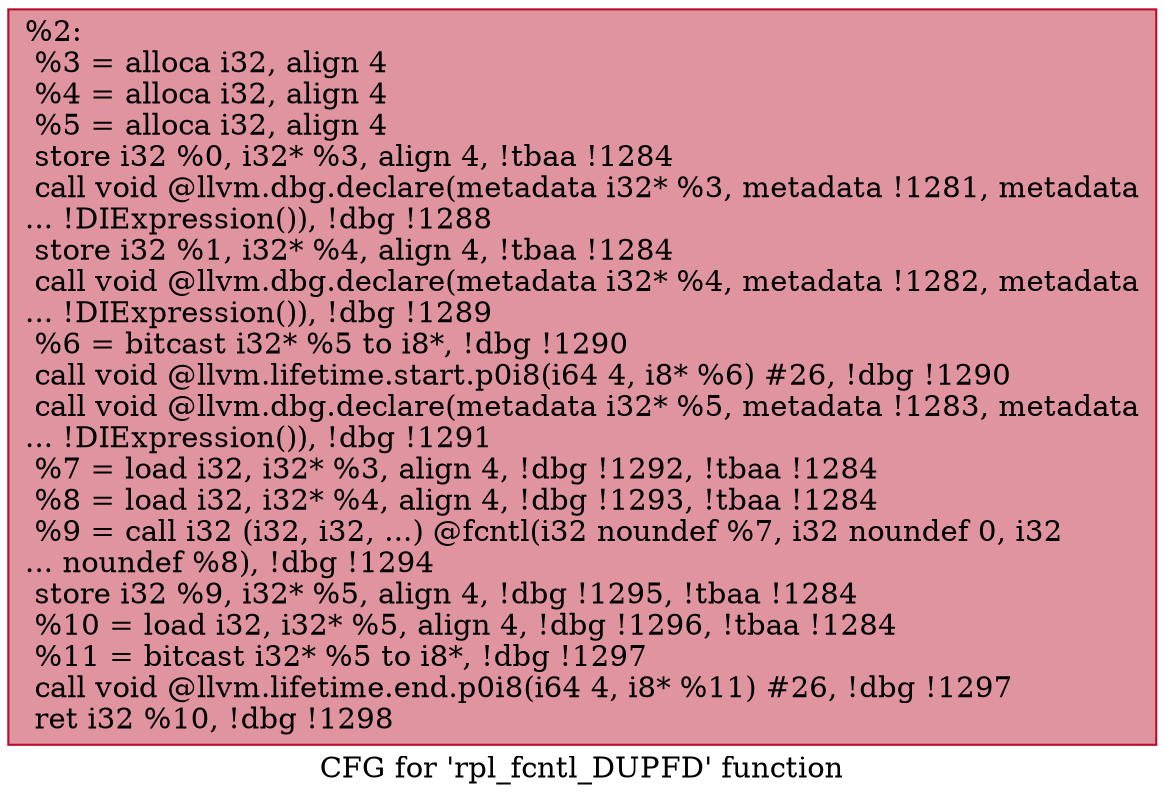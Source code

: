 digraph "CFG for 'rpl_fcntl_DUPFD' function" {
	label="CFG for 'rpl_fcntl_DUPFD' function";

	Node0x277b8e0 [shape=record,color="#b70d28ff", style=filled, fillcolor="#b70d2870",label="{%2:\l  %3 = alloca i32, align 4\l  %4 = alloca i32, align 4\l  %5 = alloca i32, align 4\l  store i32 %0, i32* %3, align 4, !tbaa !1284\l  call void @llvm.dbg.declare(metadata i32* %3, metadata !1281, metadata\l... !DIExpression()), !dbg !1288\l  store i32 %1, i32* %4, align 4, !tbaa !1284\l  call void @llvm.dbg.declare(metadata i32* %4, metadata !1282, metadata\l... !DIExpression()), !dbg !1289\l  %6 = bitcast i32* %5 to i8*, !dbg !1290\l  call void @llvm.lifetime.start.p0i8(i64 4, i8* %6) #26, !dbg !1290\l  call void @llvm.dbg.declare(metadata i32* %5, metadata !1283, metadata\l... !DIExpression()), !dbg !1291\l  %7 = load i32, i32* %3, align 4, !dbg !1292, !tbaa !1284\l  %8 = load i32, i32* %4, align 4, !dbg !1293, !tbaa !1284\l  %9 = call i32 (i32, i32, ...) @fcntl(i32 noundef %7, i32 noundef 0, i32\l... noundef %8), !dbg !1294\l  store i32 %9, i32* %5, align 4, !dbg !1295, !tbaa !1284\l  %10 = load i32, i32* %5, align 4, !dbg !1296, !tbaa !1284\l  %11 = bitcast i32* %5 to i8*, !dbg !1297\l  call void @llvm.lifetime.end.p0i8(i64 4, i8* %11) #26, !dbg !1297\l  ret i32 %10, !dbg !1298\l}"];
}
